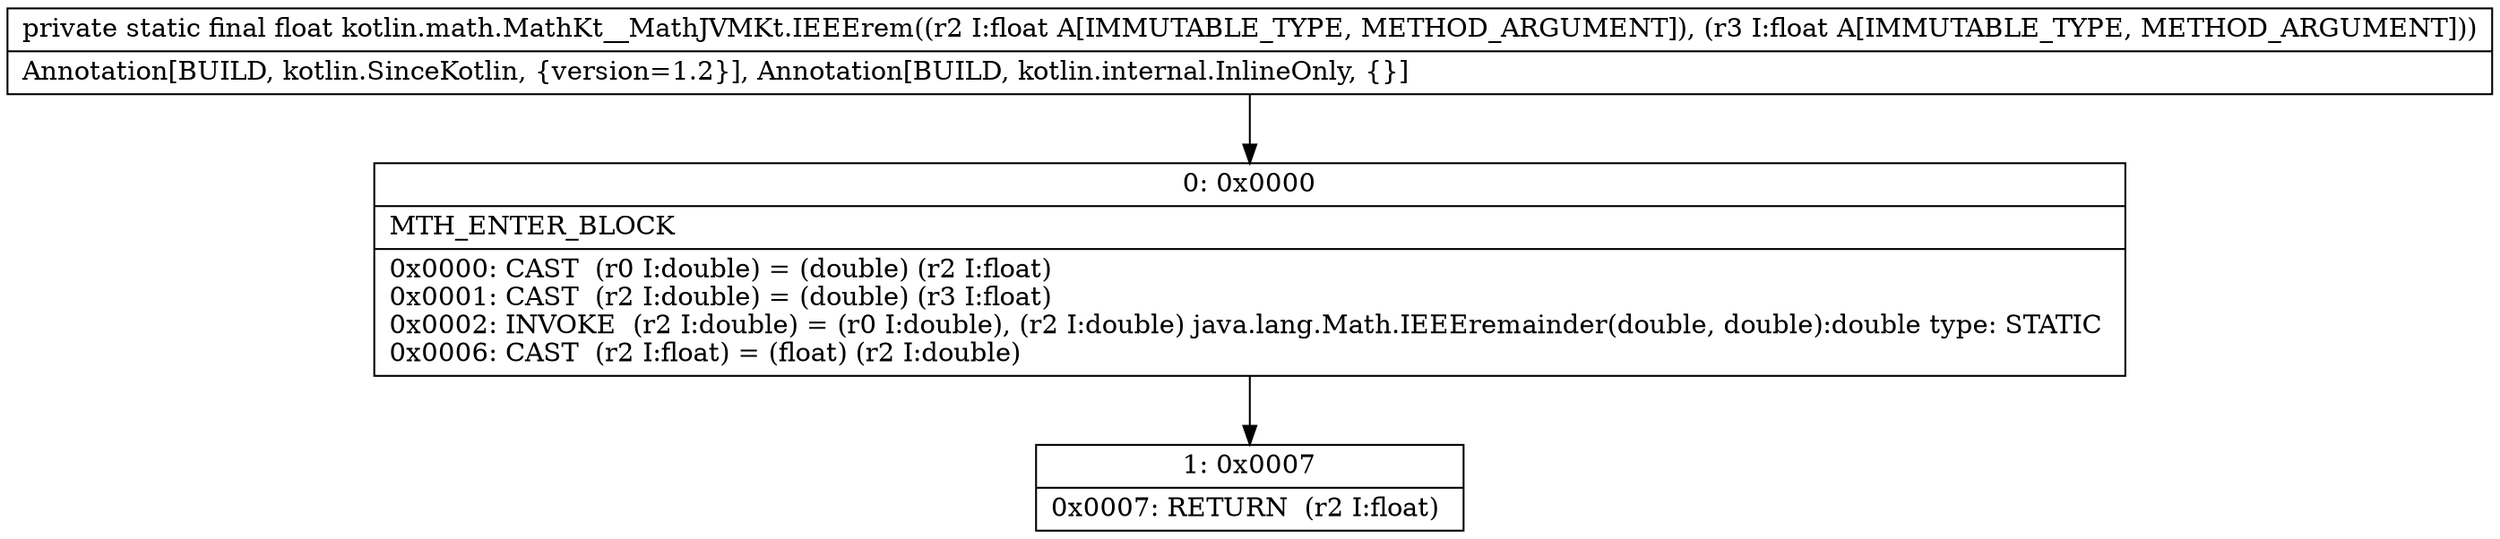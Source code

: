 digraph "CFG forkotlin.math.MathKt__MathJVMKt.IEEErem(FF)F" {
Node_0 [shape=record,label="{0\:\ 0x0000|MTH_ENTER_BLOCK\l|0x0000: CAST  (r0 I:double) = (double) (r2 I:float) \l0x0001: CAST  (r2 I:double) = (double) (r3 I:float) \l0x0002: INVOKE  (r2 I:double) = (r0 I:double), (r2 I:double) java.lang.Math.IEEEremainder(double, double):double type: STATIC \l0x0006: CAST  (r2 I:float) = (float) (r2 I:double) \l}"];
Node_1 [shape=record,label="{1\:\ 0x0007|0x0007: RETURN  (r2 I:float) \l}"];
MethodNode[shape=record,label="{private static final float kotlin.math.MathKt__MathJVMKt.IEEErem((r2 I:float A[IMMUTABLE_TYPE, METHOD_ARGUMENT]), (r3 I:float A[IMMUTABLE_TYPE, METHOD_ARGUMENT]))  | Annotation[BUILD, kotlin.SinceKotlin, \{version=1.2\}], Annotation[BUILD, kotlin.internal.InlineOnly, \{\}]\l}"];
MethodNode -> Node_0;
Node_0 -> Node_1;
}

